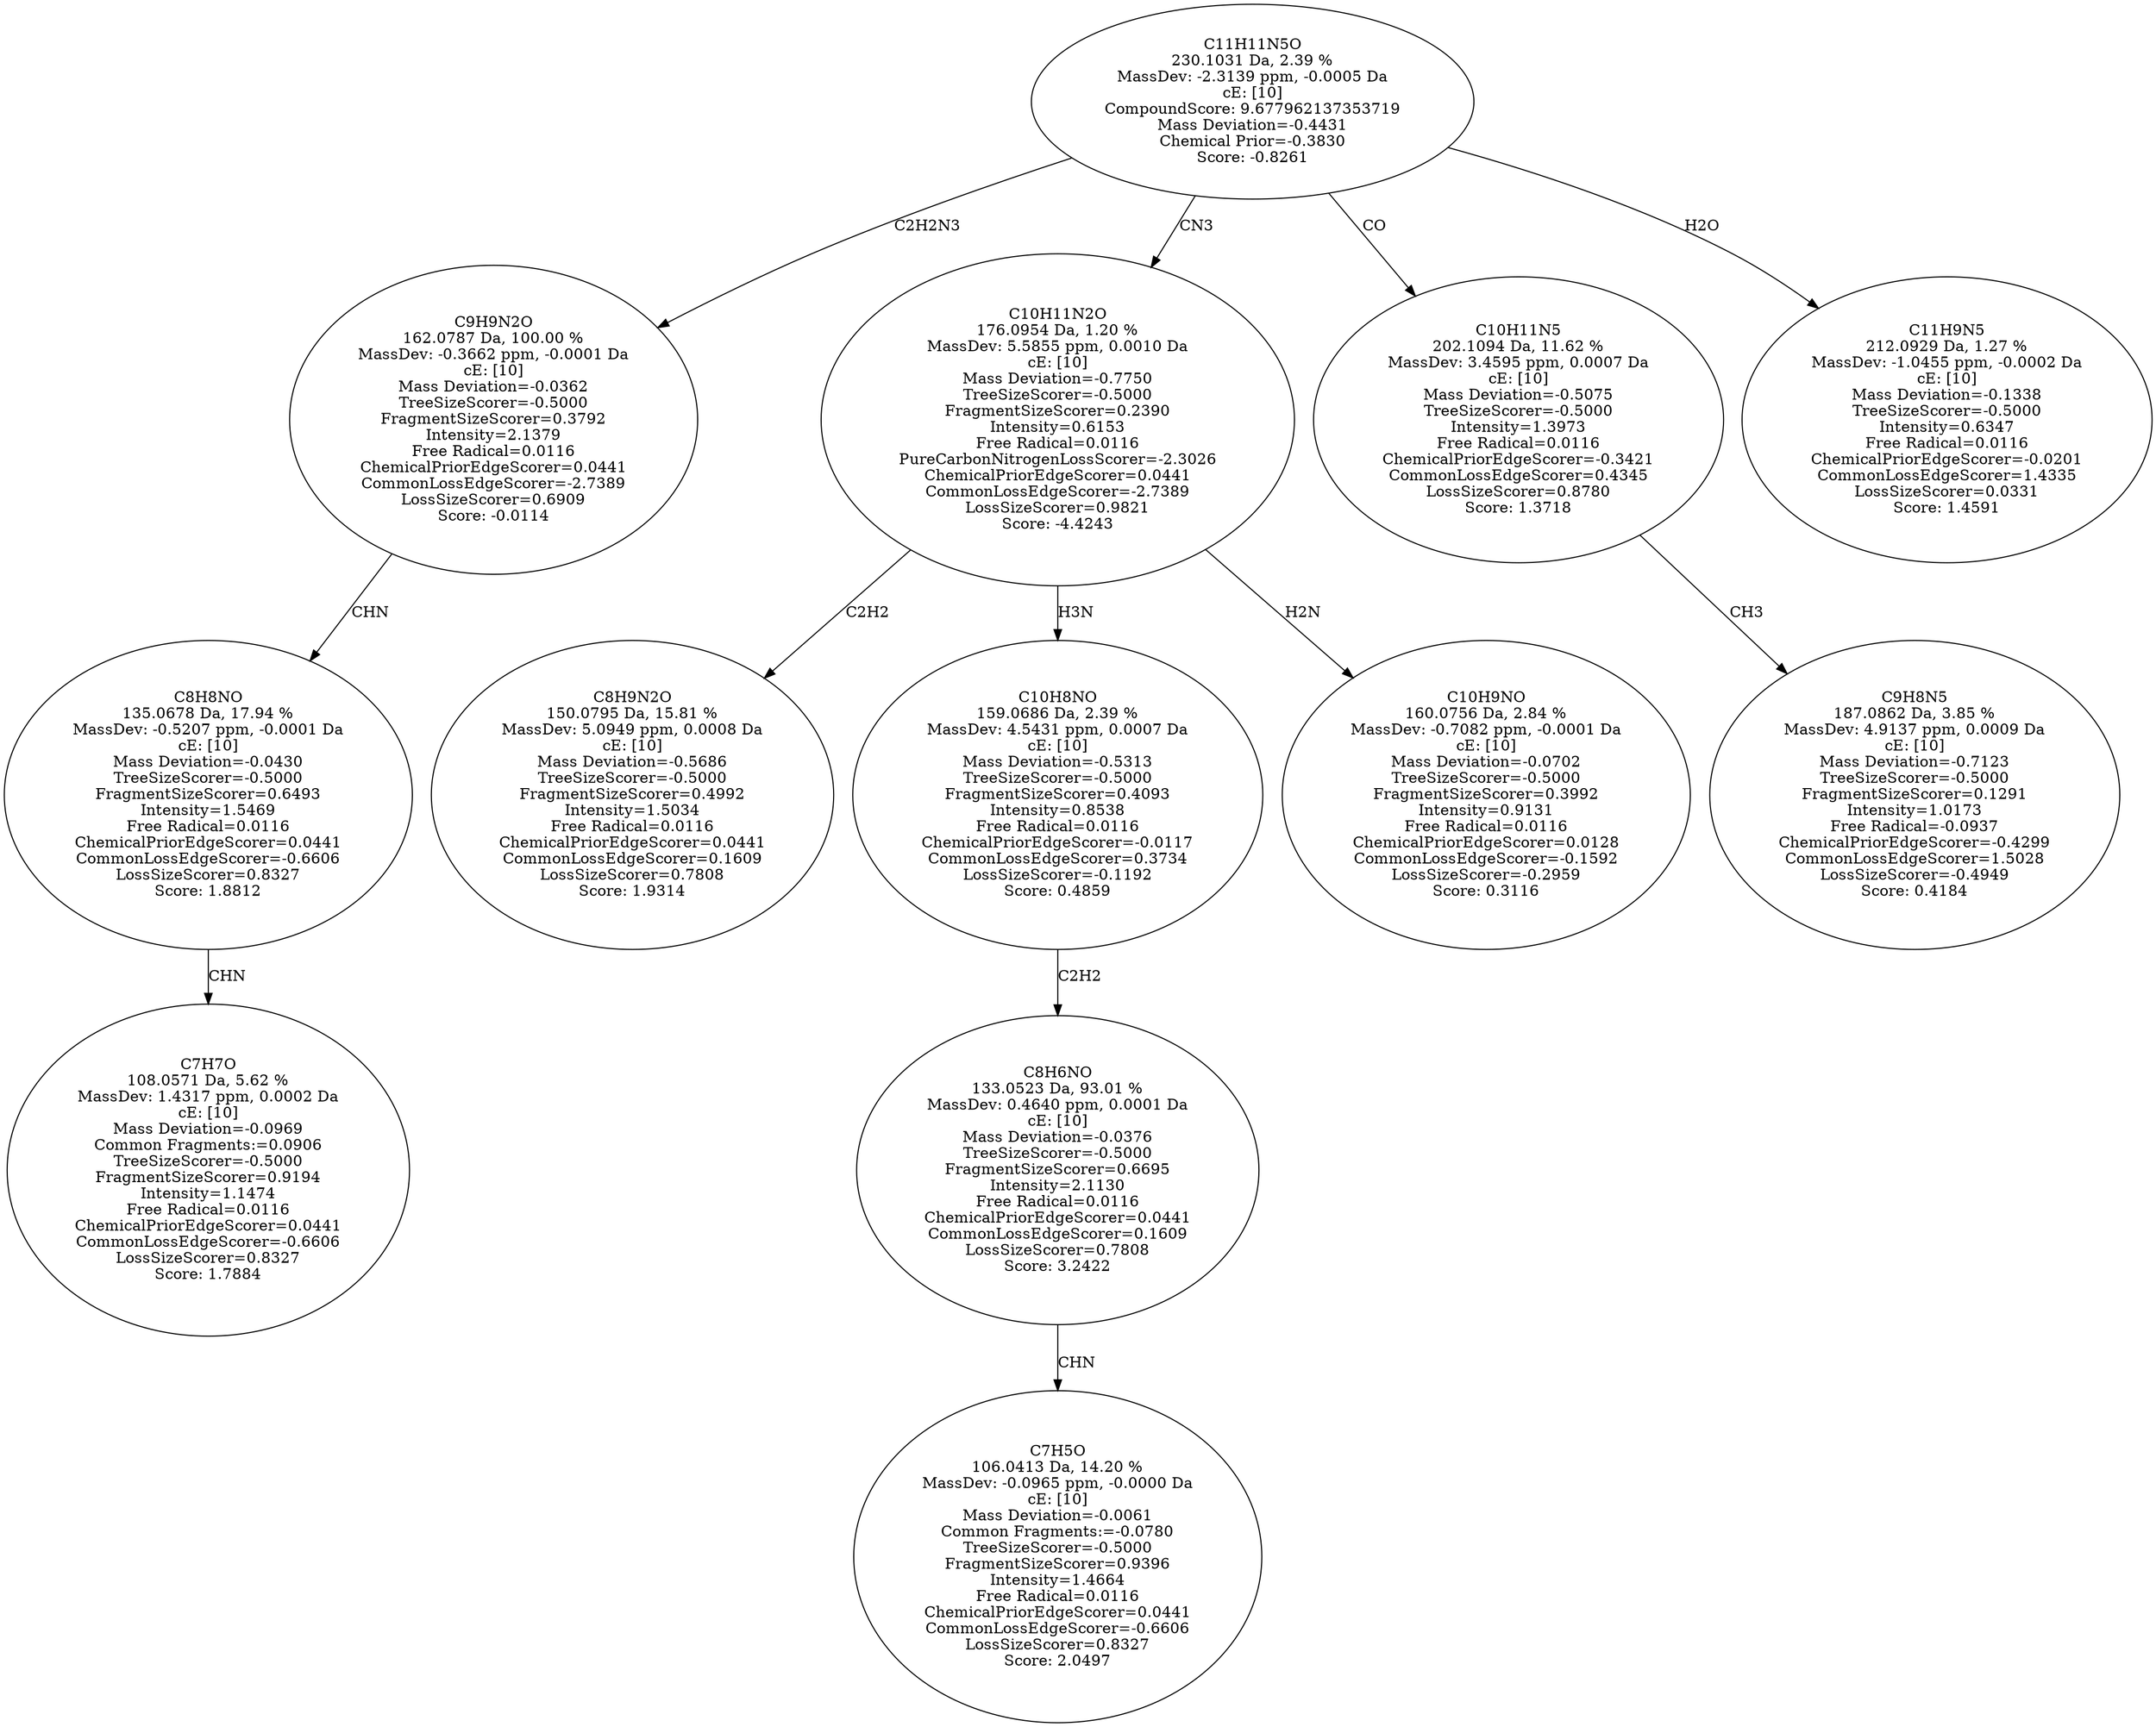 strict digraph {
v1 [label="C7H7O\n108.0571 Da, 5.62 %\nMassDev: 1.4317 ppm, 0.0002 Da\ncE: [10]\nMass Deviation=-0.0969\nCommon Fragments:=0.0906\nTreeSizeScorer=-0.5000\nFragmentSizeScorer=0.9194\nIntensity=1.1474\nFree Radical=0.0116\nChemicalPriorEdgeScorer=0.0441\nCommonLossEdgeScorer=-0.6606\nLossSizeScorer=0.8327\nScore: 1.7884"];
v2 [label="C8H8NO\n135.0678 Da, 17.94 %\nMassDev: -0.5207 ppm, -0.0001 Da\ncE: [10]\nMass Deviation=-0.0430\nTreeSizeScorer=-0.5000\nFragmentSizeScorer=0.6493\nIntensity=1.5469\nFree Radical=0.0116\nChemicalPriorEdgeScorer=0.0441\nCommonLossEdgeScorer=-0.6606\nLossSizeScorer=0.8327\nScore: 1.8812"];
v3 [label="C9H9N2O\n162.0787 Da, 100.00 %\nMassDev: -0.3662 ppm, -0.0001 Da\ncE: [10]\nMass Deviation=-0.0362\nTreeSizeScorer=-0.5000\nFragmentSizeScorer=0.3792\nIntensity=2.1379\nFree Radical=0.0116\nChemicalPriorEdgeScorer=0.0441\nCommonLossEdgeScorer=-2.7389\nLossSizeScorer=0.6909\nScore: -0.0114"];
v4 [label="C8H9N2O\n150.0795 Da, 15.81 %\nMassDev: 5.0949 ppm, 0.0008 Da\ncE: [10]\nMass Deviation=-0.5686\nTreeSizeScorer=-0.5000\nFragmentSizeScorer=0.4992\nIntensity=1.5034\nFree Radical=0.0116\nChemicalPriorEdgeScorer=0.0441\nCommonLossEdgeScorer=0.1609\nLossSizeScorer=0.7808\nScore: 1.9314"];
v5 [label="C7H5O\n106.0413 Da, 14.20 %\nMassDev: -0.0965 ppm, -0.0000 Da\ncE: [10]\nMass Deviation=-0.0061\nCommon Fragments:=-0.0780\nTreeSizeScorer=-0.5000\nFragmentSizeScorer=0.9396\nIntensity=1.4664\nFree Radical=0.0116\nChemicalPriorEdgeScorer=0.0441\nCommonLossEdgeScorer=-0.6606\nLossSizeScorer=0.8327\nScore: 2.0497"];
v6 [label="C8H6NO\n133.0523 Da, 93.01 %\nMassDev: 0.4640 ppm, 0.0001 Da\ncE: [10]\nMass Deviation=-0.0376\nTreeSizeScorer=-0.5000\nFragmentSizeScorer=0.6695\nIntensity=2.1130\nFree Radical=0.0116\nChemicalPriorEdgeScorer=0.0441\nCommonLossEdgeScorer=0.1609\nLossSizeScorer=0.7808\nScore: 3.2422"];
v7 [label="C10H8NO\n159.0686 Da, 2.39 %\nMassDev: 4.5431 ppm, 0.0007 Da\ncE: [10]\nMass Deviation=-0.5313\nTreeSizeScorer=-0.5000\nFragmentSizeScorer=0.4093\nIntensity=0.8538\nFree Radical=0.0116\nChemicalPriorEdgeScorer=-0.0117\nCommonLossEdgeScorer=0.3734\nLossSizeScorer=-0.1192\nScore: 0.4859"];
v8 [label="C10H9NO\n160.0756 Da, 2.84 %\nMassDev: -0.7082 ppm, -0.0001 Da\ncE: [10]\nMass Deviation=-0.0702\nTreeSizeScorer=-0.5000\nFragmentSizeScorer=0.3992\nIntensity=0.9131\nFree Radical=0.0116\nChemicalPriorEdgeScorer=0.0128\nCommonLossEdgeScorer=-0.1592\nLossSizeScorer=-0.2959\nScore: 0.3116"];
v9 [label="C10H11N2O\n176.0954 Da, 1.20 %\nMassDev: 5.5855 ppm, 0.0010 Da\ncE: [10]\nMass Deviation=-0.7750\nTreeSizeScorer=-0.5000\nFragmentSizeScorer=0.2390\nIntensity=0.6153\nFree Radical=0.0116\nPureCarbonNitrogenLossScorer=-2.3026\nChemicalPriorEdgeScorer=0.0441\nCommonLossEdgeScorer=-2.7389\nLossSizeScorer=0.9821\nScore: -4.4243"];
v10 [label="C9H8N5\n187.0862 Da, 3.85 %\nMassDev: 4.9137 ppm, 0.0009 Da\ncE: [10]\nMass Deviation=-0.7123\nTreeSizeScorer=-0.5000\nFragmentSizeScorer=0.1291\nIntensity=1.0173\nFree Radical=-0.0937\nChemicalPriorEdgeScorer=-0.4299\nCommonLossEdgeScorer=1.5028\nLossSizeScorer=-0.4949\nScore: 0.4184"];
v11 [label="C10H11N5\n202.1094 Da, 11.62 %\nMassDev: 3.4595 ppm, 0.0007 Da\ncE: [10]\nMass Deviation=-0.5075\nTreeSizeScorer=-0.5000\nIntensity=1.3973\nFree Radical=0.0116\nChemicalPriorEdgeScorer=-0.3421\nCommonLossEdgeScorer=0.4345\nLossSizeScorer=0.8780\nScore: 1.3718"];
v12 [label="C11H9N5\n212.0929 Da, 1.27 %\nMassDev: -1.0455 ppm, -0.0002 Da\ncE: [10]\nMass Deviation=-0.1338\nTreeSizeScorer=-0.5000\nIntensity=0.6347\nFree Radical=0.0116\nChemicalPriorEdgeScorer=-0.0201\nCommonLossEdgeScorer=1.4335\nLossSizeScorer=0.0331\nScore: 1.4591"];
v13 [label="C11H11N5O\n230.1031 Da, 2.39 %\nMassDev: -2.3139 ppm, -0.0005 Da\ncE: [10]\nCompoundScore: 9.677962137353719\nMass Deviation=-0.4431\nChemical Prior=-0.3830\nScore: -0.8261"];
v2 -> v1 [label="CHN"];
v3 -> v2 [label="CHN"];
v13 -> v3 [label="C2H2N3"];
v9 -> v4 [label="C2H2"];
v6 -> v5 [label="CHN"];
v7 -> v6 [label="C2H2"];
v9 -> v7 [label="H3N"];
v9 -> v8 [label="H2N"];
v13 -> v9 [label="CN3"];
v11 -> v10 [label="CH3"];
v13 -> v11 [label="CO"];
v13 -> v12 [label="H2O"];
}
